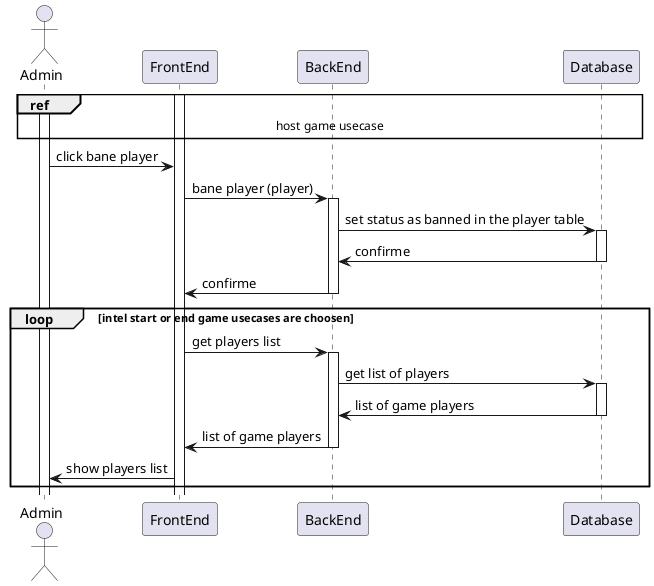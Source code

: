 @startuml

actor Admin

Activate Admin
Activate FrontEnd

ref over Admin, FrontEnd, BackEnd, Database : host game usecase

Admin ->  FrontEnd : click bane player
FrontEnd -> BackEnd : bane player (player)
Activate BackEnd

BackEnd -> Database : set status as banned in the player table
Activate Database

Database -> BackEnd : confirme
deactivate Database

BackEnd -> FrontEnd : confirme
deactivate BackEnd

loop intel start or end game usecases are choosen

    FrontEnd -> BackEnd : get players list
    Activate BackEnd

    BackEnd -> Database : get list of players
    Activate Database

    Database -> BackEnd : list of game players
    deactivate Database

    BackEnd -> FrontEnd : list of game players
    deactivate BackEnd

    FrontEnd -> Admin : show players list

end

@enduml
